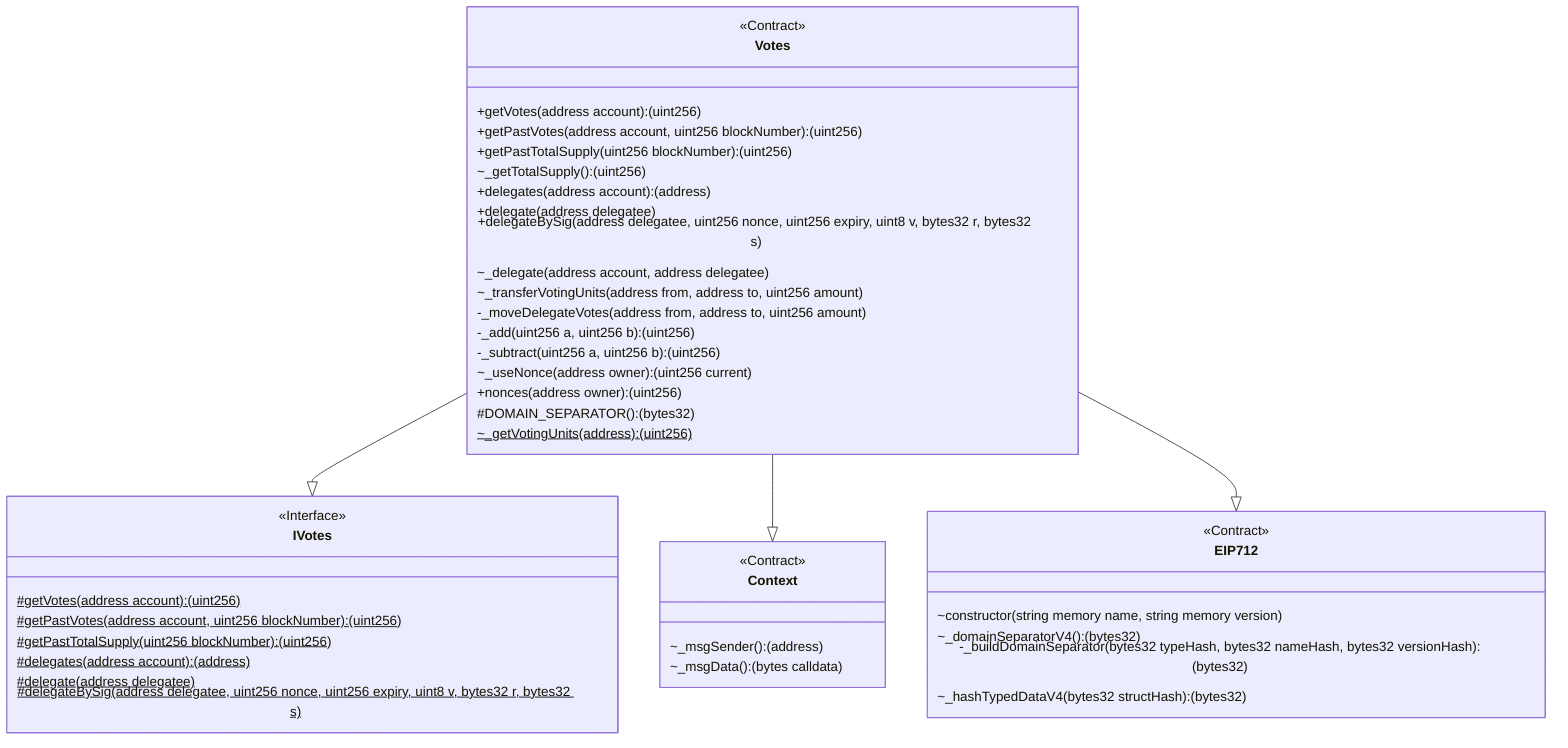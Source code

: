 classDiagram
  %% 1670:6052:1
  class Votes {
    <<Contract>>
    +getVotes(address account): (uint256)
    +getPastVotes(address account, uint256 blockNumber): (uint256)
    +getPastTotalSupply(uint256 blockNumber): (uint256)
    ~_getTotalSupply(): (uint256)
    +delegates(address account): (address)
    +delegate(address delegatee)
    +delegateBySig(address delegatee, uint256 nonce, uint256 expiry, uint8 v, bytes32 r, bytes32 s)
    ~_delegate(address account, address delegatee)
    ~_transferVotingUnits(address from, address to, uint256 amount)
    -_moveDelegateVotes(address from, address to, uint256 amount)
    -_add(uint256 a, uint256 b): (uint256)
    -_subtract(uint256 a, uint256 b): (uint256)
    ~_useNonce(address owner): (uint256 current)
    +nonces(address owner): (uint256)
    #DOMAIN_SEPARATOR(): (bytes32)
    ~_getVotingUnits(address): (uint256)$
  }
  
  Votes --|> IVotes
  
  %% 268:1795:0
  class IVotes {
    <<Interface>>
    #getVotes(address account): (uint256)$
    #getPastVotes(address account, uint256 blockNumber): (uint256)$
    #getPastTotalSupply(uint256 blockNumber): (uint256)$
    #delegates(address account): (address)$
    #delegate(address delegatee)$
    #delegateBySig(address delegatee, uint256 nonce, uint256 expiry, uint8 v, bytes32 r, bytes32 s)$
  }
  
  Votes --|> Context
  
  %% 608:235:3
  class Context {
    <<Contract>>
    ~_msgSender(): (address)
    ~_msgData(): (bytes calldata)
  }
  
  Votes --|> EIP712
  
  %% 1304:3211:7
  class EIP712 {
    <<Contract>>
    ~constructor(string memory name, string memory version)
    ~_domainSeparatorV4(): (bytes32)
    -_buildDomainSeparator(bytes32 typeHash, bytes32 nameHash, bytes32 versionHash): (bytes32)
    ~_hashTypedDataV4(bytes32 structHash): (bytes32)
  }